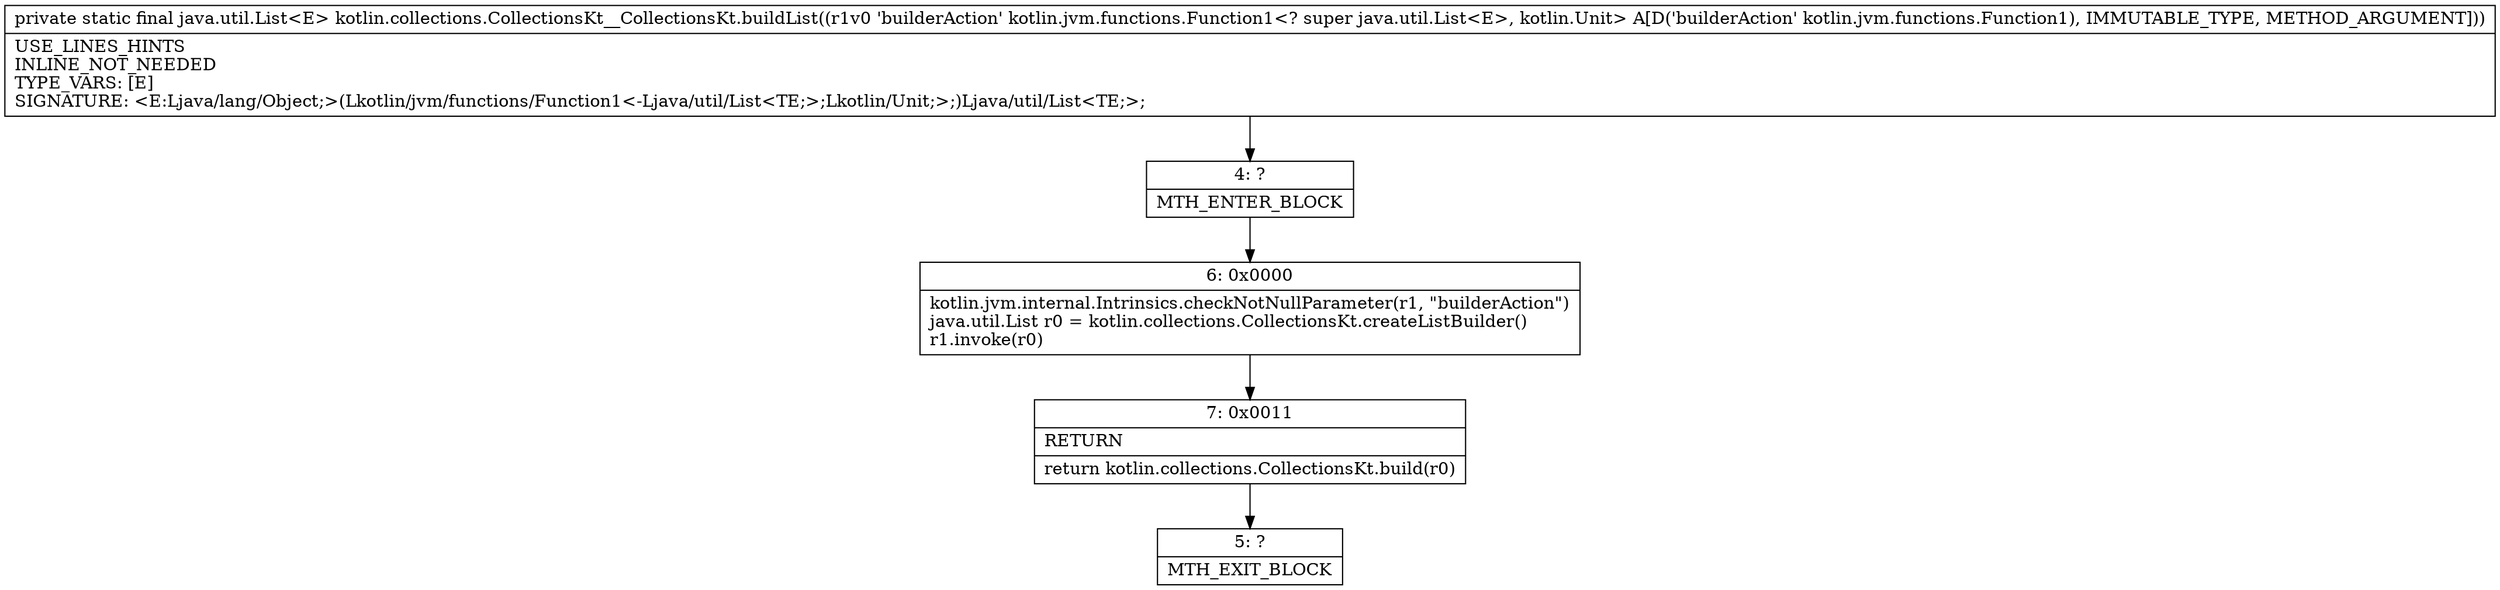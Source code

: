 digraph "CFG forkotlin.collections.CollectionsKt__CollectionsKt.buildList(Lkotlin\/jvm\/functions\/Function1;)Ljava\/util\/List;" {
Node_4 [shape=record,label="{4\:\ ?|MTH_ENTER_BLOCK\l}"];
Node_6 [shape=record,label="{6\:\ 0x0000|kotlin.jvm.internal.Intrinsics.checkNotNullParameter(r1, \"builderAction\")\ljava.util.List r0 = kotlin.collections.CollectionsKt.createListBuilder()\lr1.invoke(r0)\l}"];
Node_7 [shape=record,label="{7\:\ 0x0011|RETURN\l|return kotlin.collections.CollectionsKt.build(r0)\l}"];
Node_5 [shape=record,label="{5\:\ ?|MTH_EXIT_BLOCK\l}"];
MethodNode[shape=record,label="{private static final java.util.List\<E\> kotlin.collections.CollectionsKt__CollectionsKt.buildList((r1v0 'builderAction' kotlin.jvm.functions.Function1\<? super java.util.List\<E\>, kotlin.Unit\> A[D('builderAction' kotlin.jvm.functions.Function1), IMMUTABLE_TYPE, METHOD_ARGUMENT]))  | USE_LINES_HINTS\lINLINE_NOT_NEEDED\lTYPE_VARS: [E]\lSIGNATURE: \<E:Ljava\/lang\/Object;\>(Lkotlin\/jvm\/functions\/Function1\<\-Ljava\/util\/List\<TE;\>;Lkotlin\/Unit;\>;)Ljava\/util\/List\<TE;\>;\l}"];
MethodNode -> Node_4;Node_4 -> Node_6;
Node_6 -> Node_7;
Node_7 -> Node_5;
}


